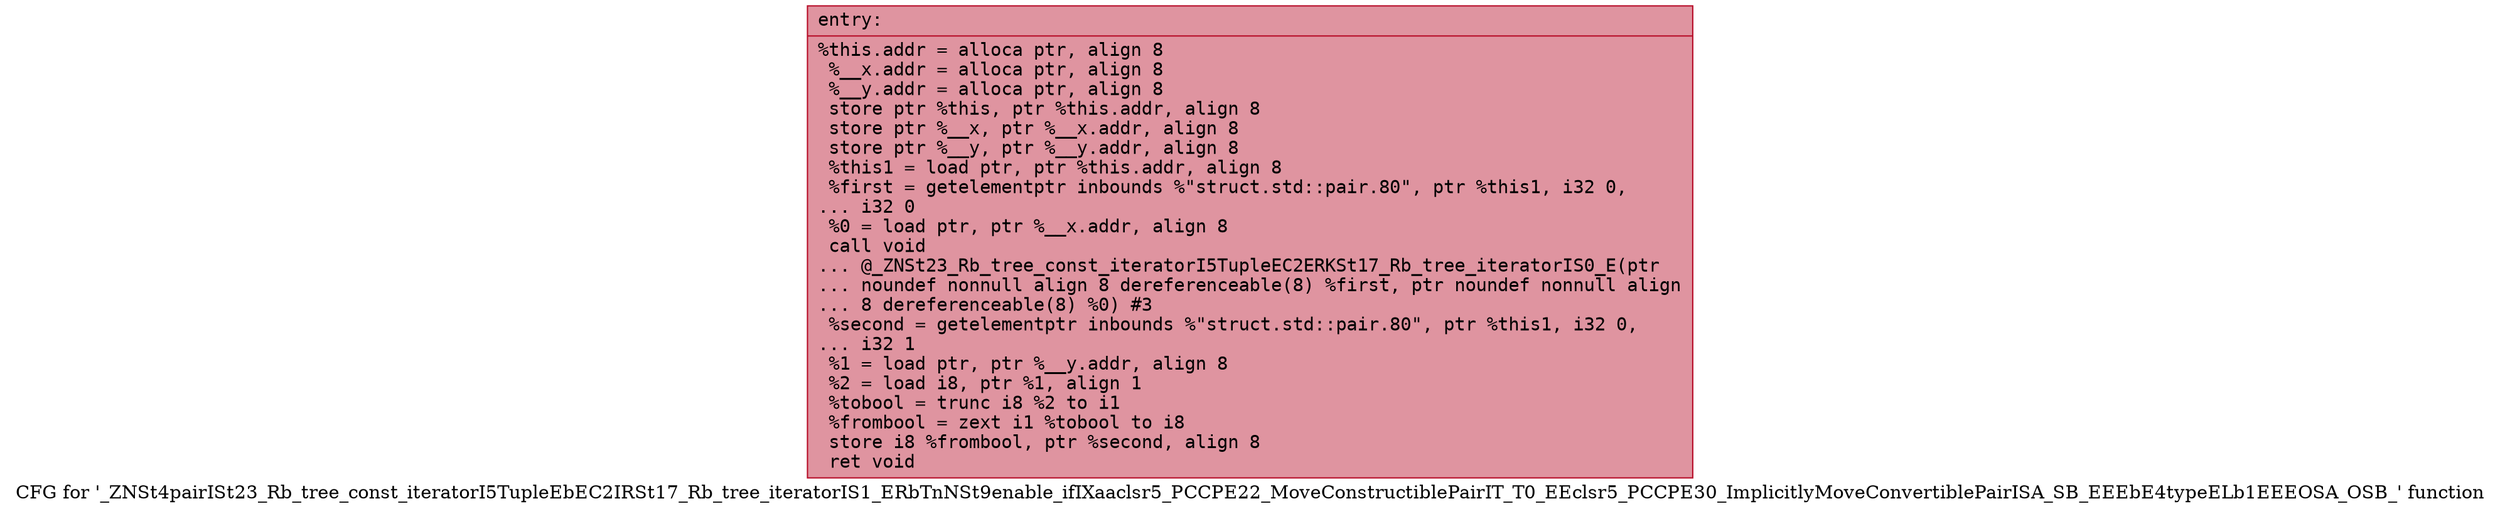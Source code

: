 digraph "CFG for '_ZNSt4pairISt23_Rb_tree_const_iteratorI5TupleEbEC2IRSt17_Rb_tree_iteratorIS1_ERbTnNSt9enable_ifIXaaclsr5_PCCPE22_MoveConstructiblePairIT_T0_EEclsr5_PCCPE30_ImplicitlyMoveConvertiblePairISA_SB_EEEbE4typeELb1EEEOSA_OSB_' function" {
	label="CFG for '_ZNSt4pairISt23_Rb_tree_const_iteratorI5TupleEbEC2IRSt17_Rb_tree_iteratorIS1_ERbTnNSt9enable_ifIXaaclsr5_PCCPE22_MoveConstructiblePairIT_T0_EEclsr5_PCCPE30_ImplicitlyMoveConvertiblePairISA_SB_EEEbE4typeELb1EEEOSA_OSB_' function";

	Node0x55dab47ca520 [shape=record,color="#b70d28ff", style=filled, fillcolor="#b70d2870" fontname="Courier",label="{entry:\l|  %this.addr = alloca ptr, align 8\l  %__x.addr = alloca ptr, align 8\l  %__y.addr = alloca ptr, align 8\l  store ptr %this, ptr %this.addr, align 8\l  store ptr %__x, ptr %__x.addr, align 8\l  store ptr %__y, ptr %__y.addr, align 8\l  %this1 = load ptr, ptr %this.addr, align 8\l  %first = getelementptr inbounds %\"struct.std::pair.80\", ptr %this1, i32 0,\l... i32 0\l  %0 = load ptr, ptr %__x.addr, align 8\l  call void\l... @_ZNSt23_Rb_tree_const_iteratorI5TupleEC2ERKSt17_Rb_tree_iteratorIS0_E(ptr\l... noundef nonnull align 8 dereferenceable(8) %first, ptr noundef nonnull align\l... 8 dereferenceable(8) %0) #3\l  %second = getelementptr inbounds %\"struct.std::pair.80\", ptr %this1, i32 0,\l... i32 1\l  %1 = load ptr, ptr %__y.addr, align 8\l  %2 = load i8, ptr %1, align 1\l  %tobool = trunc i8 %2 to i1\l  %frombool = zext i1 %tobool to i8\l  store i8 %frombool, ptr %second, align 8\l  ret void\l}"];
}
